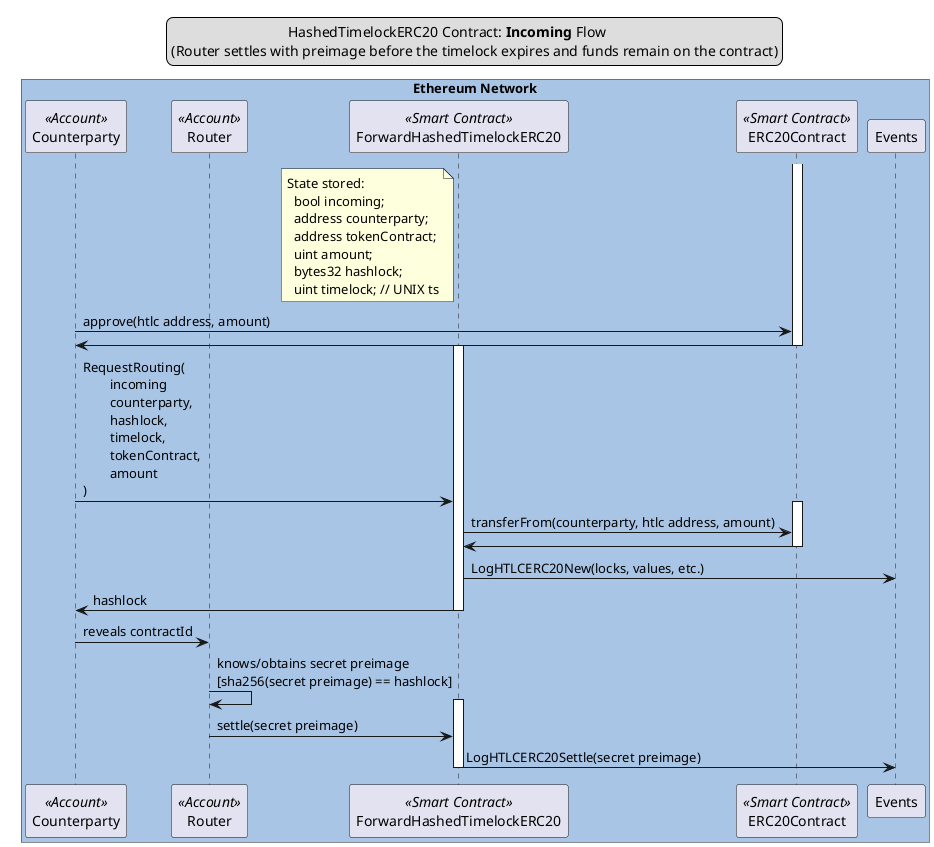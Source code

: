 @startuml
skinparam BoxPadding 20

legend top
\t\t\t\tHashedTimelockERC20 Contract: **Incoming** Flow
(Router settles with preimage before the timelock expires and funds remain on the contract)
end legend

box "Ethereum Network" #A9C5E6
participant Counterparty as counterparty << Account >>
participant Router as router << Account >>
participant ForwardHashedTimelockERC20 as htlc << Smart Contract >>
participant ERC20Contract as token << Smart Contract >>
participant Events as events
end box

note left of htlc
State stored:
  bool incoming;
  address counterparty;
  address tokenContract;
  uint amount;
  bytes32 hashlock;
  uint timelock; // UNIX ts
end note

activate token
  counterparty->token:approve(htlc address, amount)
  token->counterparty
deactivate token

activate htlc
  counterparty->htlc:RequestRouting(\n\tincoming\n\tcounterparty,\n\thashlock,\n\ttimelock,\n\ttokenContract,\n\tamount\n)
  activate token
    htlc->token:transferFrom(counterparty, htlc address, amount)
    token->htlc
  deactivate token
  htlc->events:LogHTLCERC20New(locks, values, etc.)
  htlc->counterparty:hashlock
deactivate htlc

counterparty->router:reveals contractId
router->router:knows/obtains secret preimage\n[sha256(secret preimage) == hashlock]

activate htlc
  router->htlc:settle(secret preimage)
  htlc->events:LogHTLCERC20Settle(secret preimage)
deactivate htlc

@enduml
